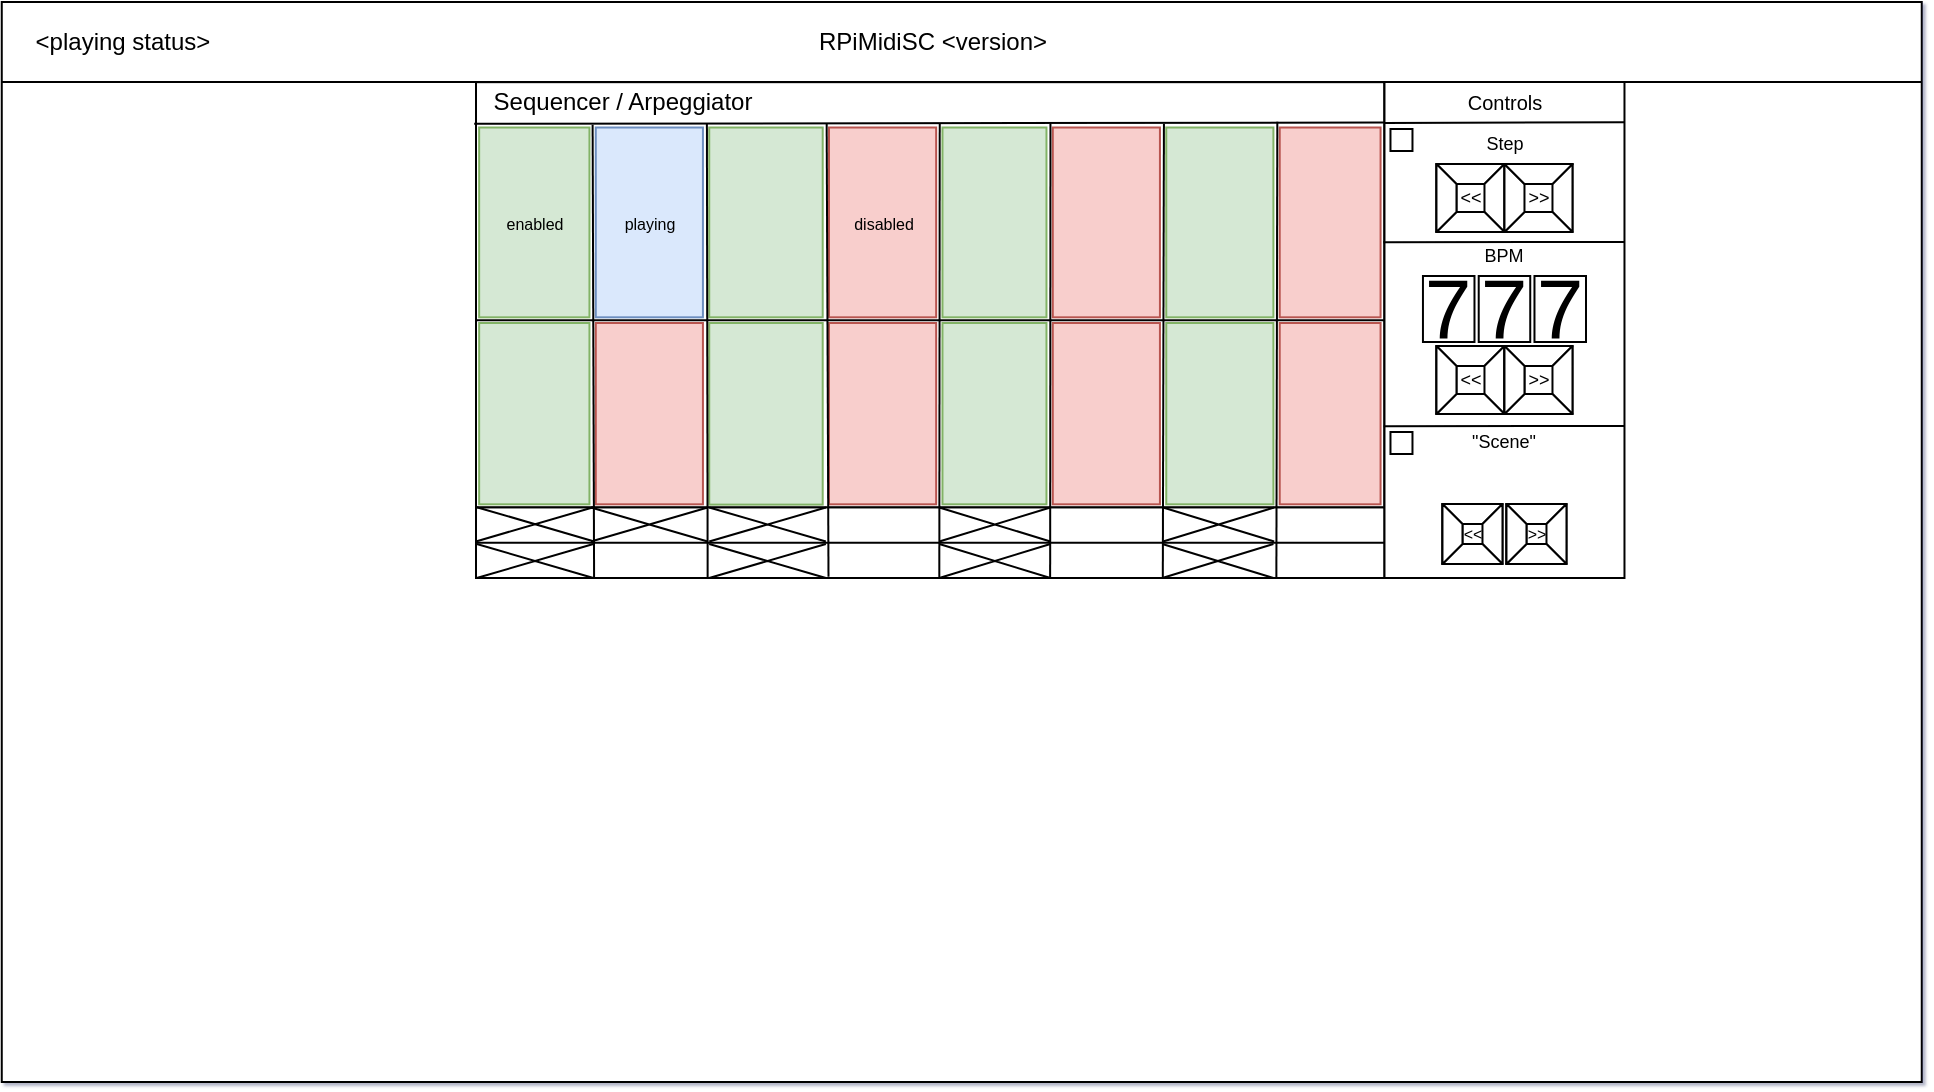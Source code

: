 <mxfile version="14.6.6" type="device"><diagram id="61_p6jq9maOxLph4ySER" name="Page-1"><mxGraphModel dx="1045" dy="627" grid="1" gridSize="10" guides="1" tooltips="1" connect="1" arrows="1" fold="1" page="1" pageScale="1" pageWidth="1169" pageHeight="827" math="0" shadow="1"><root><mxCell id="0"/><mxCell id="1" parent="0"/><mxCell id="1S9ufs50Qb1yrTrL01Y9-2" value="" style="rounded=0;whiteSpace=wrap;html=1;" parent="1" vertex="1"><mxGeometry x="119.88" y="80" width="960" height="540" as="geometry"/></mxCell><mxCell id="1S9ufs50Qb1yrTrL01Y9-5" value="" style="endArrow=none;html=1;entryX=1;entryY=0.074;entryDx=0;entryDy=0;entryPerimeter=0;exitX=0;exitY=0.074;exitDx=0;exitDy=0;exitPerimeter=0;" parent="1" source="1S9ufs50Qb1yrTrL01Y9-2" target="1S9ufs50Qb1yrTrL01Y9-2" edge="1"><mxGeometry width="50" height="50" relative="1" as="geometry"><mxPoint x="140" y="124" as="sourcePoint"/><mxPoint x="1080" y="117.96" as="targetPoint"/></mxGeometry></mxCell><mxCell id="1S9ufs50Qb1yrTrL01Y9-6" value="RPiMidiSC&amp;nbsp;&amp;lt;version&amp;gt;" style="text;html=1;align=center;verticalAlign=middle;resizable=0;points=[];autosize=1;" parent="1" vertex="1"><mxGeometry x="520" y="90" width="130" height="20" as="geometry"/></mxCell><mxCell id="1S9ufs50Qb1yrTrL01Y9-7" value="&amp;lt;playing status&amp;gt;" style="text;html=1;align=center;verticalAlign=middle;resizable=0;points=[];autosize=1;" parent="1" vertex="1"><mxGeometry x="130" y="90" width="100" height="20" as="geometry"/></mxCell><mxCell id="rQzJI8WqB11IMEFX7UHT-18" value="" style="group" vertex="1" connectable="0" parent="1"><mxGeometry x="357" y="113" width="454.24" height="255.0" as="geometry"/></mxCell><mxCell id="rQzJI8WqB11IMEFX7UHT-54" value="" style="group" vertex="1" connectable="0" parent="rQzJI8WqB11IMEFX7UHT-18"><mxGeometry y="7.08" width="454.24" height="247.92" as="geometry"/></mxCell><mxCell id="1S9ufs50Qb1yrTrL01Y9-9" value="" style="rounded=0;whiteSpace=wrap;html=1;" parent="rQzJI8WqB11IMEFX7UHT-54" vertex="1"><mxGeometry y="0.003" width="454.161" height="212.642" as="geometry"/></mxCell><mxCell id="1S9ufs50Qb1yrTrL01Y9-10" value="" style="endArrow=none;html=1;exitX=1.003;exitY=0.095;exitDx=0;exitDy=0;exitPerimeter=0;entryX=-0.002;entryY=0.098;entryDx=0;entryDy=0;entryPerimeter=0;" parent="rQzJI8WqB11IMEFX7UHT-54" source="1S9ufs50Qb1yrTrL01Y9-9" target="1S9ufs50Qb1yrTrL01Y9-9" edge="1"><mxGeometry width="50" height="50" relative="1" as="geometry"><mxPoint x="391.739" y="286.241" as="sourcePoint"/><mxPoint x="470.535" y="215.408" as="targetPoint"/></mxGeometry></mxCell><mxCell id="1S9ufs50Qb1yrTrL01Y9-11" value="Sequencer / Arpeggiator" style="text;html=1;align=center;verticalAlign=middle;resizable=0;points=[];autosize=1;" parent="rQzJI8WqB11IMEFX7UHT-54" vertex="1"><mxGeometry x="3" width="140" height="20" as="geometry"/></mxCell><mxCell id="1S9ufs50Qb1yrTrL01Y9-28" value="" style="endArrow=none;html=1;exitX=0;exitY=0.5;exitDx=0;exitDy=0;entryX=1;entryY=0.5;entryDx=0;entryDy=0;" parent="rQzJI8WqB11IMEFX7UHT-54" edge="1"><mxGeometry width="50" height="50" relative="1" as="geometry"><mxPoint y="119.074" as="sourcePoint"/><mxPoint x="454.161" y="119.074" as="targetPoint"/></mxGeometry></mxCell><mxCell id="1S9ufs50Qb1yrTrL01Y9-38" value="&lt;font style=&quot;font-size: 8px&quot;&gt;enabled&lt;/font&gt;" style="rounded=0;whiteSpace=wrap;html=1;shadow=0;fillColor=#d5e8d4;strokeColor=#82b366;" parent="rQzJI8WqB11IMEFX7UHT-54" vertex="1"><mxGeometry x="1.576" y="22.67" width="55.157" height="94.917" as="geometry"/></mxCell><mxCell id="1S9ufs50Qb1yrTrL01Y9-40" value="&lt;font style=&quot;font-size: 8px&quot;&gt;playing&lt;/font&gt;" style="rounded=0;whiteSpace=wrap;html=1;shadow=0;fillColor=#dae8fc;strokeColor=#6c8ebf;" parent="rQzJI8WqB11IMEFX7UHT-54" vertex="1"><mxGeometry x="59.885" y="22.67" width="53.581" height="94.917" as="geometry"/></mxCell><mxCell id="1S9ufs50Qb1yrTrL01Y9-41" value="" style="rounded=0;whiteSpace=wrap;html=1;shadow=0;fillColor=#d5e8d4;strokeColor=#82b366;" parent="rQzJI8WqB11IMEFX7UHT-54" vertex="1"><mxGeometry x="116.617" y="22.67" width="56.733" height="94.917" as="geometry"/></mxCell><mxCell id="1S9ufs50Qb1yrTrL01Y9-42" value="&lt;font style=&quot;font-size: 8px&quot;&gt;disabled&lt;/font&gt;" style="rounded=0;whiteSpace=wrap;html=1;shadow=0;fillColor=#f8cecc;strokeColor=#b85450;" parent="rQzJI8WqB11IMEFX7UHT-54" vertex="1"><mxGeometry x="176.502" y="22.67" width="53.581" height="94.917" as="geometry"/></mxCell><mxCell id="1S9ufs50Qb1yrTrL01Y9-43" value="" style="rounded=0;whiteSpace=wrap;html=1;shadow=0;fillColor=#d5e8d4;strokeColor=#82b366;" parent="rQzJI8WqB11IMEFX7UHT-54" vertex="1"><mxGeometry x="233.235" y="22.67" width="52.005" height="94.917" as="geometry"/></mxCell><mxCell id="1S9ufs50Qb1yrTrL01Y9-44" value="" style="rounded=0;whiteSpace=wrap;html=1;shadow=0;fillColor=#f8cecc;strokeColor=#b85450;" parent="rQzJI8WqB11IMEFX7UHT-54" vertex="1"><mxGeometry x="288.391" y="22.67" width="53.581" height="94.917" as="geometry"/></mxCell><mxCell id="1S9ufs50Qb1yrTrL01Y9-45" value="" style="rounded=0;whiteSpace=wrap;html=1;shadow=0;fillColor=#d5e8d4;strokeColor=#82b366;" parent="rQzJI8WqB11IMEFX7UHT-54" vertex="1"><mxGeometry x="345.124" y="22.67" width="53.581" height="94.917" as="geometry"/></mxCell><mxCell id="1S9ufs50Qb1yrTrL01Y9-46" value="" style="rounded=0;whiteSpace=wrap;html=1;shadow=0;fillColor=#f8cecc;strokeColor=#b85450;" parent="rQzJI8WqB11IMEFX7UHT-54" vertex="1"><mxGeometry x="401.857" y="22.67" width="50.429" height="94.917" as="geometry"/></mxCell><mxCell id="1S9ufs50Qb1yrTrL01Y9-47" value="" style="rounded=0;whiteSpace=wrap;html=1;shadow=0;fillColor=#f8cecc;strokeColor=#b85450;" parent="rQzJI8WqB11IMEFX7UHT-54" vertex="1"><mxGeometry x="59.885" y="120.42" width="53.581" height="90.667" as="geometry"/></mxCell><mxCell id="1S9ufs50Qb1yrTrL01Y9-48" value="" style="rounded=0;whiteSpace=wrap;html=1;shadow=0;fillColor=#d5e8d4;strokeColor=#82b366;" parent="rQzJI8WqB11IMEFX7UHT-54" vertex="1"><mxGeometry x="116.617" y="120.42" width="56.733" height="90.808" as="geometry"/></mxCell><mxCell id="1S9ufs50Qb1yrTrL01Y9-49" value="" style="rounded=0;whiteSpace=wrap;html=1;shadow=0;fillColor=#f8cecc;strokeColor=#b85450;" parent="rQzJI8WqB11IMEFX7UHT-54" vertex="1"><mxGeometry x="176.502" y="120.42" width="53.581" height="90.667" as="geometry"/></mxCell><mxCell id="1S9ufs50Qb1yrTrL01Y9-50" value="" style="rounded=0;whiteSpace=wrap;html=1;shadow=0;fillColor=#d5e8d4;strokeColor=#82b366;" parent="rQzJI8WqB11IMEFX7UHT-54" vertex="1"><mxGeometry x="233.235" y="120.42" width="52.005" height="90.667" as="geometry"/></mxCell><mxCell id="1S9ufs50Qb1yrTrL01Y9-51" value="" style="rounded=0;whiteSpace=wrap;html=1;shadow=0;fillColor=#f8cecc;strokeColor=#b85450;" parent="rQzJI8WqB11IMEFX7UHT-54" vertex="1"><mxGeometry x="288.391" y="120.42" width="53.581" height="90.667" as="geometry"/></mxCell><mxCell id="1S9ufs50Qb1yrTrL01Y9-52" value="" style="rounded=0;whiteSpace=wrap;html=1;shadow=0;fillColor=#d5e8d4;strokeColor=#82b366;" parent="rQzJI8WqB11IMEFX7UHT-54" vertex="1"><mxGeometry x="345.124" y="120.42" width="53.581" height="90.667" as="geometry"/></mxCell><mxCell id="1S9ufs50Qb1yrTrL01Y9-53" value="" style="rounded=0;whiteSpace=wrap;html=1;shadow=0;fillColor=#f8cecc;strokeColor=#b85450;" parent="rQzJI8WqB11IMEFX7UHT-54" vertex="1"><mxGeometry x="401.857" y="120.42" width="50.429" height="90.667" as="geometry"/></mxCell><mxCell id="1S9ufs50Qb1yrTrL01Y9-61" value="" style="rounded=0;whiteSpace=wrap;html=1;shadow=0;fillColor=#d5e8d4;strokeColor=#82b366;" parent="rQzJI8WqB11IMEFX7UHT-54" vertex="1"><mxGeometry x="1.576" y="120.42" width="55.157" height="90.667" as="geometry"/></mxCell><mxCell id="rQzJI8WqB11IMEFX7UHT-1" value="" style="rounded=0;whiteSpace=wrap;html=1;" vertex="1" parent="rQzJI8WqB11IMEFX7UHT-54"><mxGeometry y="212.645" width="454.24" height="35.275" as="geometry"/></mxCell><mxCell id="rQzJI8WqB11IMEFX7UHT-2" value="" style="endArrow=none;html=1;exitX=0;exitY=0.5;exitDx=0;exitDy=0;entryX=1;entryY=0.5;entryDx=0;entryDy=0;" edge="1" parent="rQzJI8WqB11IMEFX7UHT-54" source="rQzJI8WqB11IMEFX7UHT-1" target="rQzJI8WqB11IMEFX7UHT-1"><mxGeometry width="50" height="50" relative="1" as="geometry"><mxPoint x="164.273" y="318.753" as="sourcePoint"/><mxPoint x="243.068" y="247.92" as="targetPoint"/></mxGeometry></mxCell><mxCell id="1S9ufs50Qb1yrTrL01Y9-29" value="" style="endArrow=none;html=1;entryX=0.13;entryY=0.997;entryDx=0;entryDy=0;entryPerimeter=0;" parent="rQzJI8WqB11IMEFX7UHT-54" edge="1" target="rQzJI8WqB11IMEFX7UHT-1"><mxGeometry width="50" height="50" relative="1" as="geometry"><mxPoint x="58.309" y="21.253" as="sourcePoint"/><mxPoint x="57.892" y="213.07" as="targetPoint"/></mxGeometry></mxCell><mxCell id="1S9ufs50Qb1yrTrL01Y9-31" value="" style="endArrow=none;html=1;entryX=0.255;entryY=0.997;entryDx=0;entryDy=0;entryPerimeter=0;" parent="rQzJI8WqB11IMEFX7UHT-54" edge="1" target="rQzJI8WqB11IMEFX7UHT-1"><mxGeometry width="50" height="50" relative="1" as="geometry"><mxPoint x="115.451" y="20.828" as="sourcePoint"/><mxPoint x="115.034" y="212.645" as="targetPoint"/></mxGeometry></mxCell><mxCell id="1S9ufs50Qb1yrTrL01Y9-32" value="" style="endArrow=none;html=1;entryX=0.388;entryY=0.984;entryDx=0;entryDy=0;entryPerimeter=0;" parent="rQzJI8WqB11IMEFX7UHT-54" edge="1" target="rQzJI8WqB11IMEFX7UHT-1"><mxGeometry width="50" height="50" relative="1" as="geometry"><mxPoint x="175.336" y="20.828" as="sourcePoint"/><mxPoint x="174.919" y="212.645" as="targetPoint"/></mxGeometry></mxCell><mxCell id="1S9ufs50Qb1yrTrL01Y9-33" value="" style="endArrow=none;html=1;entryX=0.51;entryY=0.997;entryDx=0;entryDy=0;entryPerimeter=0;" parent="rQzJI8WqB11IMEFX7UHT-54" edge="1" target="rQzJI8WqB11IMEFX7UHT-1"><mxGeometry width="50" height="50" relative="1" as="geometry"><mxPoint x="231.863" y="20.828" as="sourcePoint"/><mxPoint x="231.447" y="212.645" as="targetPoint"/></mxGeometry></mxCell><mxCell id="1S9ufs50Qb1yrTrL01Y9-34" value="" style="endArrow=none;html=1;entryX=0.632;entryY=1.001;entryDx=0;entryDy=0;entryPerimeter=0;" parent="rQzJI8WqB11IMEFX7UHT-54" edge="1" target="rQzJI8WqB11IMEFX7UHT-1"><mxGeometry width="50" height="50" relative="1" as="geometry"><mxPoint x="287.225" y="20.828" as="sourcePoint"/><mxPoint x="288.77" y="297.503" as="targetPoint"/></mxGeometry></mxCell><mxCell id="1S9ufs50Qb1yrTrL01Y9-35" value="" style="endArrow=none;html=1;entryX=0.756;entryY=1.008;entryDx=0;entryDy=0;entryPerimeter=0;" parent="rQzJI8WqB11IMEFX7UHT-54" edge="1" target="rQzJI8WqB11IMEFX7UHT-1"><mxGeometry width="50" height="50" relative="1" as="geometry"><mxPoint x="343.958" y="20.828" as="sourcePoint"/><mxPoint x="343.541" y="212.645" as="targetPoint"/></mxGeometry></mxCell><mxCell id="1S9ufs50Qb1yrTrL01Y9-36" value="" style="endArrow=none;html=1;entryX=0.881;entryY=1.001;entryDx=0;entryDy=0;entryPerimeter=0;" parent="rQzJI8WqB11IMEFX7UHT-54" edge="1" target="rQzJI8WqB11IMEFX7UHT-1"><mxGeometry width="50" height="50" relative="1" as="geometry"><mxPoint x="400.659" y="19.837" as="sourcePoint"/><mxPoint x="400.274" y="212.645" as="targetPoint"/></mxGeometry></mxCell><mxCell id="rQzJI8WqB11IMEFX7UHT-4" value="" style="shape=umlDestroy;whiteSpace=wrap;html=1;strokeWidth=1;fontSize=6;" vertex="1" parent="rQzJI8WqB11IMEFX7UHT-54"><mxGeometry x="0.378" y="212.503" width="58.309" height="17" as="geometry"/></mxCell><mxCell id="rQzJI8WqB11IMEFX7UHT-5" value="" style="shape=umlDestroy;whiteSpace=wrap;html=1;strokeWidth=1;fontSize=6;" vertex="1" parent="rQzJI8WqB11IMEFX7UHT-54"><mxGeometry x="57.521" y="212.645" width="58.309" height="17" as="geometry"/></mxCell><mxCell id="rQzJI8WqB11IMEFX7UHT-7" value="" style="shape=umlDestroy;whiteSpace=wrap;html=1;strokeWidth=1;fontSize=6;" vertex="1" parent="rQzJI8WqB11IMEFX7UHT-54"><mxGeometry x="116.617" y="212.645" width="58.309" height="17" as="geometry"/></mxCell><mxCell id="rQzJI8WqB11IMEFX7UHT-8" value="" style="shape=umlDestroy;whiteSpace=wrap;html=1;strokeWidth=1;fontSize=6;" vertex="1" parent="rQzJI8WqB11IMEFX7UHT-54"><mxGeometry x="231.659" y="212.645" width="55.535" height="17" as="geometry"/></mxCell><mxCell id="rQzJI8WqB11IMEFX7UHT-10" value="" style="shape=umlDestroy;whiteSpace=wrap;html=1;strokeWidth=1;fontSize=6;" vertex="1" parent="rQzJI8WqB11IMEFX7UHT-54"><mxGeometry x="343.548" y="212.645" width="55.535" height="17" as="geometry"/></mxCell><mxCell id="rQzJI8WqB11IMEFX7UHT-12" value="" style="shape=umlDestroy;whiteSpace=wrap;html=1;strokeWidth=1;fontSize=6;" vertex="1" parent="rQzJI8WqB11IMEFX7UHT-54"><mxGeometry x="0.378" y="230.92" width="58.309" height="17" as="geometry"/></mxCell><mxCell id="rQzJI8WqB11IMEFX7UHT-14" value="" style="shape=umlDestroy;whiteSpace=wrap;html=1;strokeWidth=1;fontSize=6;" vertex="1" parent="rQzJI8WqB11IMEFX7UHT-54"><mxGeometry x="116.617" y="230.92" width="58.309" height="17" as="geometry"/></mxCell><mxCell id="rQzJI8WqB11IMEFX7UHT-15" value="" style="shape=umlDestroy;whiteSpace=wrap;html=1;strokeWidth=1;fontSize=6;" vertex="1" parent="rQzJI8WqB11IMEFX7UHT-54"><mxGeometry x="231.659" y="230.92" width="55.535" height="17" as="geometry"/></mxCell><mxCell id="rQzJI8WqB11IMEFX7UHT-16" value="" style="shape=umlDestroy;whiteSpace=wrap;html=1;strokeWidth=1;fontSize=6;" vertex="1" parent="rQzJI8WqB11IMEFX7UHT-54"><mxGeometry x="343.17" y="230.92" width="55.535" height="17" as="geometry"/></mxCell><mxCell id="rQzJI8WqB11IMEFX7UHT-19" value="" style="rounded=0;whiteSpace=wrap;html=1;fontSize=6;strokeWidth=1;" vertex="1" parent="1"><mxGeometry x="811.24" y="120" width="120" height="248" as="geometry"/></mxCell><mxCell id="rQzJI8WqB11IMEFX7UHT-20" value="" style="endArrow=none;html=1;fontSize=6;exitX=1;exitY=0.096;exitDx=0;exitDy=0;exitPerimeter=0;entryX=1.002;entryY=0.081;entryDx=0;entryDy=0;entryPerimeter=0;" edge="1" parent="1" source="1S9ufs50Qb1yrTrL01Y9-9" target="rQzJI8WqB11IMEFX7UHT-19"><mxGeometry width="50" height="50" relative="1" as="geometry"><mxPoint x="910" y="280" as="sourcePoint"/><mxPoint x="933" y="140" as="targetPoint"/></mxGeometry></mxCell><mxCell id="rQzJI8WqB11IMEFX7UHT-21" value="Controls" style="text;html=1;align=center;verticalAlign=middle;resizable=0;points=[];autosize=1;strokeColor=none;fontSize=10;" vertex="1" parent="1"><mxGeometry x="846.24" y="120" width="50" height="20" as="geometry"/></mxCell><mxCell id="rQzJI8WqB11IMEFX7UHT-22" value="&amp;lt;&amp;lt;" style="labelPosition=center;verticalLabelPosition=middle;align=center;html=1;shape=mxgraph.basic.button;dx=10;fontSize=9;strokeWidth=1;" vertex="1" parent="1"><mxGeometry x="837.24" y="161" width="34" height="34" as="geometry"/></mxCell><mxCell id="rQzJI8WqB11IMEFX7UHT-24" value="&amp;gt;&amp;gt;" style="labelPosition=center;verticalLabelPosition=middle;align=center;html=1;shape=mxgraph.basic.button;dx=10;fontSize=9;strokeWidth=1;direction=south;" vertex="1" parent="1"><mxGeometry x="871.24" y="161" width="34" height="34" as="geometry"/></mxCell><mxCell id="rQzJI8WqB11IMEFX7UHT-25" value="Step" style="text;html=1;align=center;verticalAlign=middle;resizable=0;points=[];autosize=1;strokeColor=none;fontSize=9;" vertex="1" parent="1"><mxGeometry x="856.24" y="141" width="30" height="20" as="geometry"/></mxCell><mxCell id="rQzJI8WqB11IMEFX7UHT-29" value="BPM" style="text;html=1;strokeColor=none;fillColor=none;align=center;verticalAlign=middle;whiteSpace=wrap;rounded=0;fontSize=9;" vertex="1" parent="1"><mxGeometry x="851.24" y="197" width="40" height="20" as="geometry"/></mxCell><mxCell id="rQzJI8WqB11IMEFX7UHT-31" value="7" style="rounded=0;whiteSpace=wrap;html=1;fontSize=42;strokeWidth=1;" vertex="1" parent="1"><mxGeometry x="830.48" y="217" width="25.76" height="33" as="geometry"/></mxCell><mxCell id="rQzJI8WqB11IMEFX7UHT-32" value="7" style="rounded=0;whiteSpace=wrap;html=1;fontSize=42;strokeWidth=1;" vertex="1" parent="1"><mxGeometry x="858.36" y="217" width="25.76" height="33" as="geometry"/></mxCell><mxCell id="rQzJI8WqB11IMEFX7UHT-33" value="7" style="rounded=0;whiteSpace=wrap;html=1;fontSize=42;strokeWidth=1;" vertex="1" parent="1"><mxGeometry x="886.24" y="217" width="25.76" height="33" as="geometry"/></mxCell><mxCell id="rQzJI8WqB11IMEFX7UHT-34" value="&amp;lt;&amp;lt;" style="labelPosition=center;verticalLabelPosition=middle;align=center;html=1;shape=mxgraph.basic.button;dx=10;fontSize=9;strokeWidth=1;" vertex="1" parent="1"><mxGeometry x="837.24" y="252" width="34" height="34" as="geometry"/></mxCell><mxCell id="rQzJI8WqB11IMEFX7UHT-35" value="&amp;gt;&amp;gt;" style="labelPosition=center;verticalLabelPosition=middle;align=center;html=1;shape=mxgraph.basic.button;dx=10;fontSize=9;strokeWidth=1;" vertex="1" parent="1"><mxGeometry x="871.24" y="252" width="34" height="34" as="geometry"/></mxCell><mxCell id="rQzJI8WqB11IMEFX7UHT-38" value="" style="shape=image;html=1;verticalAlign=top;verticalLabelPosition=bottom;labelBackgroundColor=#ffffff;imageAspect=0;aspect=fixed;image=https://cdn2.iconfinder.com/data/icons/electronic-13/480/6-electronic-led-icon-2-128.png;fontSize=42;strokeWidth=1;imageBorder=#000000;" vertex="1" parent="1"><mxGeometry x="814.24" y="143.5" width="11" height="11" as="geometry"/></mxCell><mxCell id="rQzJI8WqB11IMEFX7UHT-42" value="" style="endArrow=none;html=1;fontSize=42;exitX=0.003;exitY=0.315;exitDx=0;exitDy=0;exitPerimeter=0;fontColor=#575757;" edge="1" parent="1"><mxGeometry width="50" height="50" relative="1" as="geometry"><mxPoint x="810.6" y="200.12" as="sourcePoint"/><mxPoint x="931" y="200" as="targetPoint"/></mxGeometry></mxCell><mxCell id="rQzJI8WqB11IMEFX7UHT-43" value="" style="endArrow=none;html=1;fontSize=42;exitX=0.003;exitY=0.315;exitDx=0;exitDy=0;exitPerimeter=0;fontColor=#575757;" edge="1" parent="1"><mxGeometry width="50" height="50" relative="1" as="geometry"><mxPoint x="810.84" y="292.12" as="sourcePoint"/><mxPoint x="931.24" y="292" as="targetPoint"/></mxGeometry></mxCell><mxCell id="rQzJI8WqB11IMEFX7UHT-44" value="&quot;Scene&quot;" style="text;html=1;strokeColor=none;fillColor=none;align=center;verticalAlign=middle;whiteSpace=wrap;rounded=0;fontSize=9;" vertex="1" parent="1"><mxGeometry x="851.24" y="290" width="40" height="20" as="geometry"/></mxCell><mxCell id="rQzJI8WqB11IMEFX7UHT-45" value="" style="shape=image;html=1;verticalAlign=top;verticalLabelPosition=bottom;labelBackgroundColor=#ffffff;imageAspect=0;aspect=fixed;image=https://cdn2.iconfinder.com/data/icons/electronic-13/480/6-electronic-led-icon-2-128.png;shadow=0;glass=0;fontSize=42;fontColor=#575757;strokeWidth=1;" vertex="1" parent="1"><mxGeometry x="830.24" y="304" width="28" height="28" as="geometry"/></mxCell><mxCell id="rQzJI8WqB11IMEFX7UHT-46" value="" style="shape=image;html=1;verticalAlign=top;verticalLabelPosition=bottom;labelBackgroundColor=#ffffff;imageAspect=0;aspect=fixed;image=https://cdn2.iconfinder.com/data/icons/electronic-13/480/6-electronic-led-icon-2-128.png;shadow=0;glass=0;fontSize=42;fontColor=#575757;strokeWidth=1;" vertex="1" parent="1"><mxGeometry x="848.24" y="304" width="28" height="28" as="geometry"/></mxCell><mxCell id="rQzJI8WqB11IMEFX7UHT-47" value="" style="shape=image;html=1;verticalAlign=top;verticalLabelPosition=bottom;labelBackgroundColor=#ffffff;imageAspect=0;aspect=fixed;image=https://cdn2.iconfinder.com/data/icons/electronic-13/480/6-electronic-led-icon-2-128.png;shadow=0;glass=0;fontSize=42;fontColor=#575757;strokeWidth=1;" vertex="1" parent="1"><mxGeometry x="884.24" y="304" width="28" height="28" as="geometry"/></mxCell><mxCell id="rQzJI8WqB11IMEFX7UHT-48" value="" style="shape=image;html=1;verticalAlign=top;verticalLabelPosition=bottom;labelBackgroundColor=#ffffff;imageAspect=0;aspect=fixed;image=https://cdn2.iconfinder.com/data/icons/electronic-13/480/6-electronic-led-icon-2-128.png;shadow=0;glass=0;fontSize=42;fontColor=#575757;strokeWidth=1;" vertex="1" parent="1"><mxGeometry x="866.24" y="304" width="28" height="28" as="geometry"/></mxCell><mxCell id="rQzJI8WqB11IMEFX7UHT-50" value="&amp;lt;&amp;lt;" style="labelPosition=center;verticalLabelPosition=middle;align=center;html=1;shape=mxgraph.basic.button;dx=10;fontSize=8;strokeWidth=1;" vertex="1" parent="1"><mxGeometry x="840.24" y="331" width="30" height="30" as="geometry"/></mxCell><mxCell id="rQzJI8WqB11IMEFX7UHT-51" value="&amp;gt;&amp;gt;" style="labelPosition=center;verticalLabelPosition=middle;align=center;html=1;shape=mxgraph.basic.button;dx=10;fontSize=8;strokeWidth=1;" vertex="1" parent="1"><mxGeometry x="872.24" y="331" width="30" height="30" as="geometry"/></mxCell><mxCell id="rQzJI8WqB11IMEFX7UHT-52" value="" style="shape=image;html=1;verticalAlign=top;verticalLabelPosition=bottom;labelBackgroundColor=#ffffff;imageAspect=0;aspect=fixed;image=https://cdn2.iconfinder.com/data/icons/electronic-13/480/6-electronic-led-icon-2-128.png;fontSize=42;strokeWidth=1;imageBorder=#000000;" vertex="1" parent="1"><mxGeometry x="814.24" y="295" width="11" height="11" as="geometry"/></mxCell></root></mxGraphModel></diagram></mxfile>